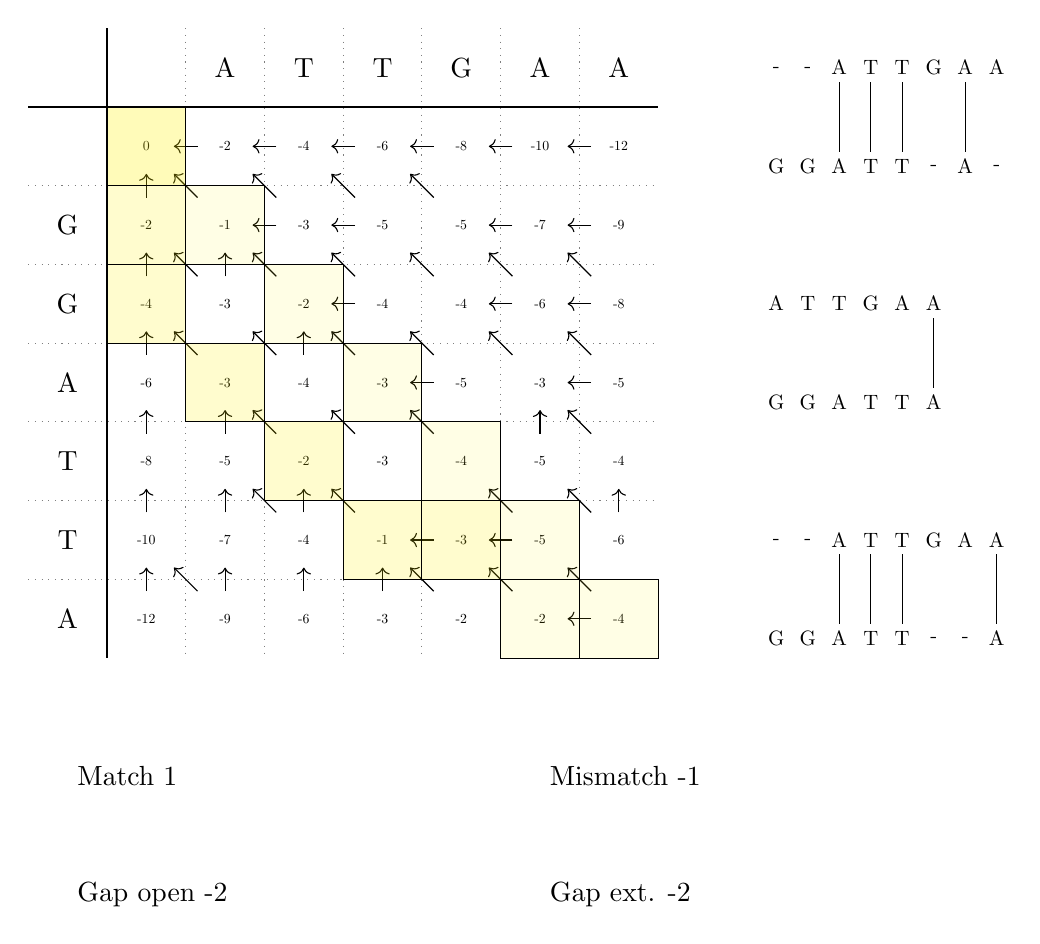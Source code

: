 \node [right] at (1,-1) {Match 1};
\node [right] at (7,-1) {Mismatch -1};
\node [right] at (1,-2.5) {Gap open -2};
\node [right] at (7,-2.5) {Gap ext. -2};

\draw [-] (0.5,7.5) -- (8.5,7.5);
\draw [-] (1.5,8.5) -- (1.5,0.5);
\draw [-, dotted, opacity=0.5] (0.5,6.5) -- (8.5,6.5);
\draw [-, dotted, opacity=0.5] (2.5,8.5) -- (2.5,0.5);
	\node at (3,8) {A};
	\draw [-, dotted, opacity=0.5] (3.5,8.5) -- (3.5,0.5);
	\node at (4,8) {T};
	\draw [-, dotted, opacity=0.5] (4.5,8.5) -- (4.5,0.5);
	\node at (5,8) {T};
	\draw [-, dotted, opacity=0.5] (5.5,8.5) -- (5.5,0.5);
	\node at (6,8) {G};
	\draw [-, dotted, opacity=0.5] (6.5,8.5) -- (6.5,0.5);
	\node at (7,8) {A};
	\draw [-, dotted, opacity=0.5] (7.5,8.5) -- (7.5,0.5);
	\node at (8,8) {A};
	\node at (1,6) {G};
	\draw [-, dotted, opacity=0.5] (0.5,5.5) -- (8.5,5.5);
	\node at (1,5) {G};
	\draw [-, dotted, opacity=0.5] (0.5,4.5) -- (8.5,4.5);
	\node at (1,4) {A};
	\draw [-, dotted, opacity=0.5] (0.5,3.5) -- (8.5,3.5);
	\node at (1,3) {T};
	\draw [-, dotted, opacity=0.5] (0.5,2.5) -- (8.5,2.5);
	\node at (1,2) {T};
	\draw [-, dotted, opacity=0.5] (0.5,1.5) -- (8.5,1.5);
	\node at (1,1) {A};

	\node[scale=0.5] at (2,7) {0};
	\node[scale=0.5] at (3,7) {-2};
	\draw [->] (2.65, 6+1) -- (2.35, 6+1);
	\node[scale=0.5] at(4,7) {-4};
	\draw [->] (3.65,6+1) -- (3.35,6+1);
	\node[scale=0.5] at(5,7) {-6};
	\draw [->] (4.65,6+1) -- (4.35,6+1);
	\node[scale=0.5] at(6,7) {-8};
	\draw [->] (5.65,6+1) -- (5.35,6+1);
	\node[scale=0.5] at(7,7) {-10};
	\draw [->] (6.65,6+1) -- (6.35,6+1);
	\node[scale=0.5] at(8,7) {-12};
	\draw [->] (7.65,6+1) -- (7.35,6+1);
	\node[scale=0.5] at (2,6) {-2};
	\draw [->] (2,6 + 0.35) -- (2, 6 + 0.65);
	\node[scale=0.5] at(2,5) {-4};
	\draw [->] (2,6-1 + 0.35) -- (2, 6-1 + 0.65);
	\node[scale=0.5] at(2,4) {-6};
	\draw [->] (2,6-2 + 0.35) -- (2, 6-2 + 0.65);
	\node[scale=0.5] at(2,3) {-8};
	\draw [->] (2,6-3 + 0.35) -- (2, 6-3 + 0.65);
	\node[scale=0.5] at(2,2) {-10};
	\draw [->] (2,6-4 + 0.35) -- (2, 6-4 + 0.65);
	\node[scale=0.5] at(2,1) {-12};
	\draw [->] (2,6-5 + 0.35) -- (2, 6-5 + 0.65);

	\node [scale=0.5] at (3,6) {-1};
	\draw [->] (2.65,6.35) -- (2.35,6.65);
	\node [scale=0.5] at (4,6) {-3};
	\draw [->] (3.65,6.35) -- (3.35,6.65);
	\draw [->] (3.65,6) -- (3.35,6);
	\node [scale=0.5] at (5,6) {-5};
	\draw [->] (4.65,6.35) -- (4.35,6.65);
	\draw [->] (4.65,6) -- (4.35,6);
	\node [scale=0.5] at (6,6) {-5};
	\draw [->] (5.65,6.35) -- (5.35,6.65);
	\node [scale=0.5] at (7,6) {-7};
	\draw [->] (6.65,6) -- (6.35,6);
	\node [scale=0.5] at (8,6) {-9};
	\draw [->] (7.65,6) -- (7.35,6);

	\node [scale=0.5] at (3,5) {-3};
	\draw [->] (2.65,5.35) -- (2.35,5.65);
	\draw [->] (3,5.35) -- (3,5.65);
	\node [scale=0.5] at (4,5) {-2};
	\draw [->] (3.65,5.35) -- (3.35,5.65);
	\node [scale=0.5] at (5,5) {-4};
	\draw [->] (4.65,5.35) -- (4.35,5.65);
	\draw [->] (4.65,5) -- (4.35,5);
	\node [scale=0.5] at (6,5) {-4};
	\draw [->] (5.65,5.35) -- (5.35,5.65);
	\node [scale=0.5] at (7,5) {-6};
	\draw [->] (6.65,5.35) -- (6.35,5.65);
	\draw [->] (6.65,5) -- (6.35,5);
	\node [scale=0.5] at (8,5) {-8};
	\draw [->] (7.65,5.35) -- (7.35,5.65);
	\draw [->] (7.65,5) -- (7.35,5);

	\node [scale=0.5] at (3,4) {-3};
	\draw [->] (2.65,4.35) -- (2.35,4.65);
	\node [scale=0.5] at (4,4) {-4};
	\draw [->] (3.65,4.35) -- (3.35,4.65);
	\draw [->] (4,4.35) -- (4,4.65);
	\node [scale=0.5] at (5,4) {-3};
	\draw [->] (4.65,4.35) -- (4.35,4.65);
	\node [scale=0.5] at (6,4) {-5};
	\draw [->] (5.65,4.35) -- (5.35,4.65);
	\draw [->] (5.65,4) -- (5.35,4);
	\node [scale=0.5] at (7,4) {-3};
	\draw [->] (6.65,4.35) -- (6.35,4.65);
	\node [scale=0.5] at (8,4) {-5};
	\draw [->] (7.65,4.35) -- (7.35,4.65);
	\draw [->] (7.65,4) -- (7.35,4);

	\node [scale=0.5] at (3,3) {-5};
	\draw [->] (3,3.35) -- (3,3.65);
	\node [scale=0.5] at (4,3) {-2};
	\draw [->] (3.65,3.35) -- (3.35,3.65);
	\node [scale=0.5] at (5,3) {-3};
	\draw [->] (4.65,3.35) -- (4.35,3.65);
	\node [scale=0.5] at (6,3) {-4};
	\draw [->] (5.65,3.35) -- (5.35,3.65);
	\node [scale=0.5] at (7,3) {-5};
	\draw [->] (7,3.35) -- (7,3.65);
	\node [scale=0.5] at (8,3) {-4};
	\draw [->] (7.65,3.35) -- (7.35,3.65);

	\node [scale=0.5] at (3,2) {-7};
	\draw [->] (3,2.35) -- (3,2.65);
	\node [scale=0.5] at (4,2) {-4};
	\draw [->] (3.65,2.35) -- (3.35,2.65);
	\draw [->] (4,2.35) -- (4,2.65);
	\node [scale=0.5] at (5,2) {-1};
	\draw [->] (4.65,2.35) -- (4.35,2.65);
	\node [scale=0.5] at (6,2) {-3};
	\draw [->] (5.65,2) -- (5.35,2);
	\node [scale=0.5] at (7,2) {-5};
	\draw [->] (6.65,2.35) -- (6.35,2.65);
	\draw [->] (6.65,2) -- (6.35,2);
	\node [scale=0.5] at (8,2) {-6};
	\draw [->] (7.65,2.35) -- (7.35,2.65);
	\draw [->] (8,2.35) -- (8,2.65);

	\node [scale=0.5] at (3,1) {-9};
	\draw [->] (2.65,1.35) -- (2.35,1.65);
	\draw [->] (3,1.35) -- (3,1.65);
	\node [scale=0.5] at (4,1) {-6};
	\draw [->] (4,1.35) -- (4,1.65);
	\node [scale=0.5] at (5,1) {-3};
	\draw [->] (5,1.35) -- (5,1.65);
	\node [scale=0.5] at (6,1) {-2};
	\draw [->] (5.65,1.35) -- (5.35,1.65);
	\node [scale=0.5] at (7,1) {-2};
	\draw [->] (6.65,1.35) -- (6.35,1.65);
	\node [scale=0.5] at (8,1) {-4};
	\draw [->] (7.65,1.35) -- (7.35,1.65);
	\draw [->] (7.65,1) -- (7.35,1);

\draw [fill=yellow, fill opacity=0.1] (7.5,0.5) rectangle (8.5,1.5);


\draw [fill=yellow, fill opacity=0.1] (6.5,1.5) rectangle (7.5,2.5);


\draw [fill=yellow, fill opacity=0.1] (5.5,2.5) rectangle (6.5,3.5);


\draw [fill=yellow, fill opacity=0.1] (4.5,3.5) rectangle (5.5,4.5);


\draw [fill=yellow, fill opacity=0.1] (3.5,4.5) rectangle (4.5,5.5);


\draw [fill=yellow, fill opacity=0.1] (2.5,5.5) rectangle (3.5,6.5);


\draw [fill=yellow, fill opacity=0.1] (1.5,6.5) rectangle (2.5,7.5);


\draw [fill=yellow, fill opacity=0.1] (5.5,1.5) rectangle (6.5,2.5);


\draw [fill=yellow, fill opacity=0.1] (4.5,1.5) rectangle (5.5,2.5);


\draw [fill=yellow, fill opacity=0.1] (3.5,2.5) rectangle (4.5,3.5);


\draw [fill=yellow, fill opacity=0.1] (2.5,3.5) rectangle (3.5,4.5);


\draw [fill=yellow, fill opacity=0.1] (1.5,4.5) rectangle (2.5,5.5);


\draw [fill=yellow, fill opacity=0.1] (1.5,5.5) rectangle (2.5,6.5);


\draw [fill=yellow, fill opacity=0.1] (1.5,6.5) rectangle (2.5,7.5);


\draw [fill=yellow, fill opacity=0.1] (6.5,0.5) rectangle (7.5,1.5);


\draw [fill=yellow, fill opacity=0.1] (5.5,1.5) rectangle (6.5,2.5);


\draw [fill=yellow, fill opacity=0.1] (4.5,1.5) rectangle (5.5,2.5);

\draw [fill=yellow, fill opacity=0.1] (3.5,2.5) rectangle (4.5,3.5);

\draw [fill=yellow, fill opacity=0.1] (2.5,3.5) rectangle (3.5,4.5);

\draw [fill=yellow, fill opacity=0.1] (1.5,4.5) rectangle (2.5,5.5);

\draw [fill=yellow, fill opacity=0.1] (1.5,5.5) rectangle (2.5,6.5);

\draw [fill=yellow, fill opacity=0.1] (1.5,6.5) rectangle (2.5,7.5);


\node [scale=0.75] (s1) at (10 + 0/2.5, 5) {A};
\node [scale=0.75] (s2) at (10 + 0/2.5, 5-1.25) {G};
\node [scale=0.75] (s1) at (10 + 1/2.5, 5) {T};
\node [scale=0.75] (s2) at (10 + 1/2.5, 5-1.25) {G};
\node [scale=0.75] (s1) at (10 + 2/2.5, 5) {T};
\node [scale=0.75] (s2) at (10 + 2/2.5, 5-1.25) {A};
\node [scale=0.75] (s1) at (10 + 3/2.5, 5) {G};
\node [scale=0.75] (s2) at (10 + 3/2.5, 5-1.25) {T};
\node [scale=0.75] (s1) at (10 + 4/2.5, 5) {A};
\node [scale=0.75] (s2) at (10 + 4/2.5, 5-1.25) {T};
\node [scale=0.75] (s1) at (10 + 5/2.5, 5) {A};
\node [scale=0.75] (s2) at (10 + 5/2.5, 5-1.25) {A};
\draw [-] (s1) -- (s2);
\node [scale=0.75] (s1) at (10 + 0/2.5, 2) {-};
\node [scale=0.75] (s2) at (10 + 0/2.5, 2-1.25) {G};
\node [scale=0.75] (s1) at (10 + 1/2.5, 2) {-};
\node [scale=0.75] (s2) at (10 + 1/2.5, 2-1.25) {G};
\node [scale=0.75] (s1) at (10 + 2/2.5, 2) {A};
\node [scale=0.75] (s2) at (10 + 2/2.5, 2-1.25) {A};
\draw [-] (s1) -- (s2);
\node [scale=0.75] (s1) at (10 + 3/2.5, 2) {T};
\node [scale=0.75] (s2) at (10 + 3/2.5, 2-1.25) {T};
\draw [-] (s1) -- (s2);
\node [scale=0.75] (s1) at (10 + 4/2.5, 2) {T};
\node [scale=0.75] (s2) at (10 + 4/2.5, 2-1.25) {T};
\draw [-] (s1) -- (s2);
\node [scale=0.75] (s1) at (10 + 5/2.5, 2) {G};
\node [scale=0.75] (s2) at (10 + 5/2.5, 2-1.25) {-};
\node [scale=0.75] (s1) at (10 + 6/2.5, 2) {A};
\node [scale=0.75] (s2) at (10 + 6/2.5, 2-1.25) {-};
\node [scale=0.75] (s1) at (10 + 7/2.5, 2) {A};
\node [scale=0.75] (s2) at (10 + 7/2.5, 2-1.25) {A};
\draw [-] (s1) -- (s2);
\node [scale=0.75] (s1) at (10 + 0/2.5, 8) {-};
\node [scale=0.75] (s2) at (10 + 0/2.5, 8-1.25) {G};
\node [scale=0.75] (s1) at (10 + 1/2.5, 8) {-};
\node [scale=0.75] (s2) at (10 + 1/2.5, 8-1.25) {G};
\node [scale=0.75] (s1) at (10 + 2/2.5, 8) {A};
\node [scale=0.75] (s2) at (10 + 2/2.5, 8-1.25) {A};
\draw [-] (s1) -- (s2);
\node [scale=0.75] (s1) at (10 + 3/2.5, 8) {T};
\node [scale=0.75] (s2) at (10 + 3/2.5, 8-1.25) {T};
\draw [-] (s1) -- (s2);
\node [scale=0.75] (s1) at (10 + 4/2.5, 8) {T};
\node [scale=0.75] (s2) at (10 + 4/2.5, 8-1.25) {T};
\draw [-] (s1) -- (s2);
\node [scale=0.75] (s1) at (10 + 5/2.5, 8) {G};
\node [scale=0.75] (s2) at (10 + 5/2.5, 8-1.25) {-};
\node [scale=0.75] (s1) at (10 + 6/2.5, 8) {A};
\node [scale=0.75] (s2) at (10 + 6/2.5, 8-1.25) {A};
\draw [-] (s1) -- (s2);
\node [scale=0.75] (s1) at (10 + 7/2.5, 8) {A};
\node [scale=0.75] (s2) at (10 + 7/2.5, 8-1.25) {-};

